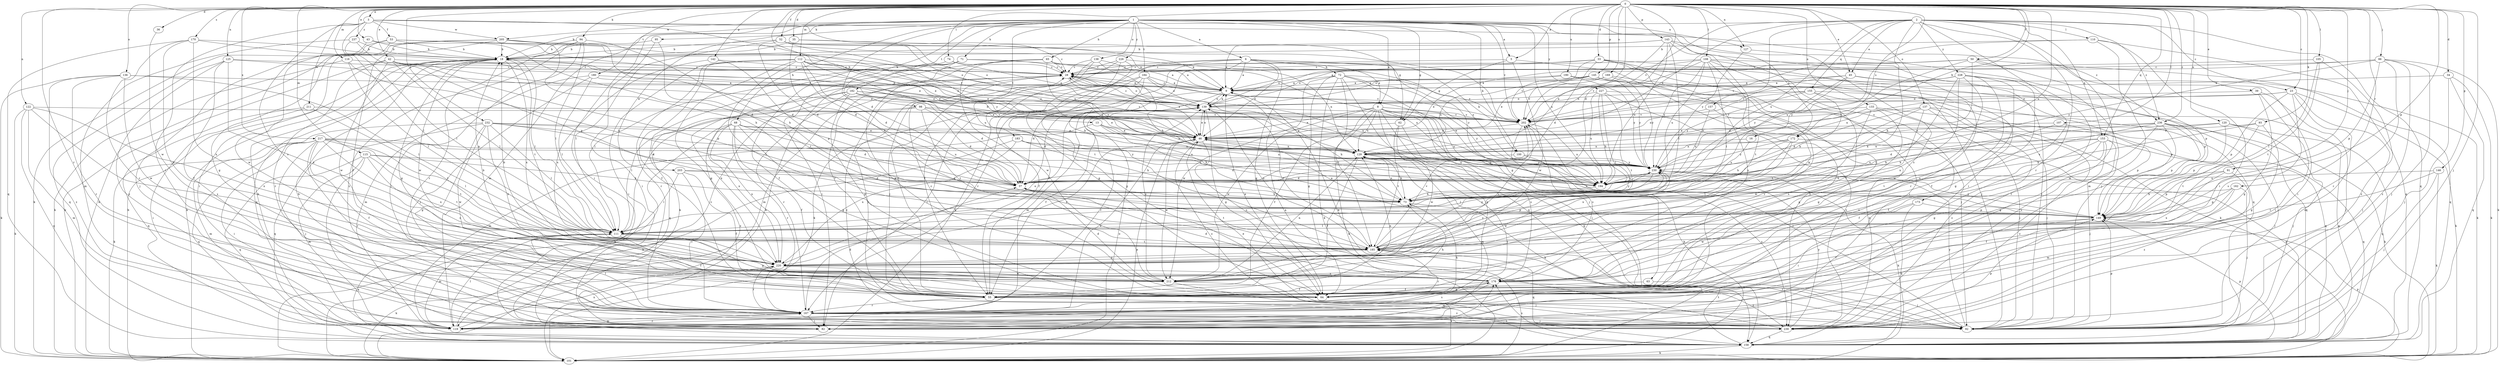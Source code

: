 strict digraph  {
0;
1;
2;
3;
5;
6;
8;
9;
13;
16;
18;
23;
28;
33;
34;
35;
36;
37;
39;
42;
43;
45;
46;
50;
52;
53;
55;
62;
63;
64;
65;
68;
71;
72;
73;
74;
82;
86;
91;
92;
93;
94;
95;
98;
100;
101;
105;
107;
108;
110;
111;
112;
115;
116;
119;
120;
122;
125;
127;
129;
133;
136;
137;
138;
139;
142;
143;
145;
146;
149;
153;
155;
157;
158;
162;
167;
169;
170;
172;
173;
176;
180;
182;
183;
184;
185;
190;
194;
202;
203;
205;
211;
212;
217;
220;
226;
227;
228;
230;
232;
236;
237;
239;
0 -> 3  [label=a];
0 -> 5  [label=a];
0 -> 13  [label=b];
0 -> 16  [label=b];
0 -> 23  [label=c];
0 -> 33  [label=d];
0 -> 34  [label=d];
0 -> 35  [label=d];
0 -> 36  [label=d];
0 -> 37  [label=d];
0 -> 39  [label=e];
0 -> 42  [label=e];
0 -> 43  [label=e];
0 -> 45  [label=e];
0 -> 50  [label=f];
0 -> 52  [label=f];
0 -> 74  [label=i];
0 -> 86  [label=j];
0 -> 91  [label=j];
0 -> 92  [label=j];
0 -> 93  [label=k];
0 -> 94  [label=k];
0 -> 105  [label=l];
0 -> 107  [label=l];
0 -> 108  [label=l];
0 -> 112  [label=m];
0 -> 115  [label=m];
0 -> 116  [label=m];
0 -> 120  [label=n];
0 -> 122  [label=n];
0 -> 125  [label=n];
0 -> 127  [label=n];
0 -> 133  [label=o];
0 -> 136  [label=o];
0 -> 137  [label=o];
0 -> 142  [label=p];
0 -> 143  [label=p];
0 -> 145  [label=p];
0 -> 146  [label=p];
0 -> 149  [label=p];
0 -> 153  [label=q];
0 -> 162  [label=r];
0 -> 167  [label=r];
0 -> 169  [label=s];
0 -> 170  [label=s];
0 -> 172  [label=s];
0 -> 180  [label=t];
0 -> 190  [label=u];
0 -> 194  [label=u];
0 -> 202  [label=v];
0 -> 217  [label=x];
0 -> 232  [label=z];
0 -> 236  [label=z];
1 -> 5  [label=a];
1 -> 6  [label=a];
1 -> 8  [label=a];
1 -> 37  [label=d];
1 -> 62  [label=g];
1 -> 65  [label=h];
1 -> 68  [label=h];
1 -> 71  [label=h];
1 -> 82  [label=i];
1 -> 95  [label=k];
1 -> 98  [label=k];
1 -> 100  [label=k];
1 -> 119  [label=m];
1 -> 127  [label=n];
1 -> 138  [label=o];
1 -> 172  [label=s];
1 -> 173  [label=s];
1 -> 182  [label=t];
1 -> 183  [label=t];
1 -> 184  [label=t];
1 -> 194  [label=u];
1 -> 202  [label=v];
1 -> 203  [label=w];
1 -> 205  [label=w];
1 -> 226  [label=y];
1 -> 227  [label=y];
2 -> 18  [label=b];
2 -> 23  [label=c];
2 -> 45  [label=e];
2 -> 46  [label=e];
2 -> 110  [label=l];
2 -> 119  [label=m];
2 -> 153  [label=q];
2 -> 155  [label=q];
2 -> 157  [label=q];
2 -> 158  [label=q];
2 -> 167  [label=r];
2 -> 176  [label=s];
2 -> 194  [label=u];
2 -> 202  [label=v];
2 -> 220  [label=x];
2 -> 228  [label=y];
2 -> 236  [label=z];
3 -> 53  [label=f];
3 -> 62  [label=g];
3 -> 111  [label=l];
3 -> 129  [label=n];
3 -> 167  [label=r];
3 -> 176  [label=s];
3 -> 205  [label=w];
3 -> 211  [label=w];
3 -> 236  [label=z];
3 -> 237  [label=z];
5 -> 28  [label=c];
5 -> 62  [label=g];
5 -> 212  [label=w];
5 -> 239  [label=z];
6 -> 8  [label=a];
6 -> 9  [label=a];
6 -> 28  [label=c];
6 -> 46  [label=e];
6 -> 55  [label=f];
6 -> 63  [label=g];
6 -> 64  [label=g];
6 -> 72  [label=h];
6 -> 100  [label=k];
6 -> 101  [label=k];
6 -> 167  [label=r];
8 -> 46  [label=e];
8 -> 55  [label=f];
8 -> 64  [label=g];
8 -> 92  [label=j];
8 -> 101  [label=k];
8 -> 129  [label=n];
8 -> 149  [label=p];
8 -> 158  [label=q];
8 -> 194  [label=u];
8 -> 202  [label=v];
8 -> 212  [label=w];
8 -> 230  [label=y];
9 -> 28  [label=c];
9 -> 37  [label=d];
9 -> 119  [label=m];
9 -> 139  [label=o];
13 -> 46  [label=e];
13 -> 73  [label=h];
13 -> 119  [label=m];
13 -> 129  [label=n];
13 -> 194  [label=u];
16 -> 129  [label=n];
16 -> 194  [label=u];
18 -> 28  [label=c];
18 -> 64  [label=g];
18 -> 101  [label=k];
18 -> 111  [label=l];
18 -> 158  [label=q];
18 -> 185  [label=t];
18 -> 212  [label=w];
18 -> 220  [label=x];
23 -> 92  [label=j];
23 -> 101  [label=k];
23 -> 129  [label=n];
23 -> 139  [label=o];
23 -> 149  [label=p];
23 -> 176  [label=s];
23 -> 239  [label=z];
28 -> 9  [label=a];
28 -> 46  [label=e];
28 -> 92  [label=j];
28 -> 119  [label=m];
28 -> 139  [label=o];
28 -> 194  [label=u];
28 -> 202  [label=v];
33 -> 28  [label=c];
33 -> 37  [label=d];
33 -> 82  [label=i];
33 -> 92  [label=j];
33 -> 139  [label=o];
33 -> 158  [label=q];
33 -> 176  [label=s];
33 -> 202  [label=v];
34 -> 9  [label=a];
34 -> 92  [label=j];
34 -> 101  [label=k];
34 -> 158  [label=q];
35 -> 9  [label=a];
35 -> 18  [label=b];
35 -> 37  [label=d];
35 -> 139  [label=o];
36 -> 212  [label=w];
37 -> 73  [label=h];
37 -> 185  [label=t];
39 -> 64  [label=g];
39 -> 82  [label=i];
39 -> 92  [label=j];
39 -> 139  [label=o];
42 -> 28  [label=c];
42 -> 46  [label=e];
42 -> 101  [label=k];
42 -> 111  [label=l];
42 -> 139  [label=o];
42 -> 149  [label=p];
42 -> 167  [label=r];
42 -> 212  [label=w];
43 -> 18  [label=b];
43 -> 37  [label=d];
43 -> 212  [label=w];
45 -> 9  [label=a];
45 -> 101  [label=k];
45 -> 149  [label=p];
45 -> 194  [label=u];
45 -> 202  [label=v];
45 -> 230  [label=y];
46 -> 129  [label=n];
46 -> 139  [label=o];
46 -> 176  [label=s];
46 -> 194  [label=u];
46 -> 212  [label=w];
46 -> 220  [label=x];
46 -> 239  [label=z];
50 -> 28  [label=c];
50 -> 73  [label=h];
50 -> 82  [label=i];
50 -> 139  [label=o];
50 -> 149  [label=p];
50 -> 158  [label=q];
50 -> 202  [label=v];
50 -> 230  [label=y];
52 -> 18  [label=b];
52 -> 28  [label=c];
52 -> 37  [label=d];
52 -> 111  [label=l];
52 -> 129  [label=n];
52 -> 202  [label=v];
52 -> 230  [label=y];
53 -> 18  [label=b];
53 -> 46  [label=e];
53 -> 64  [label=g];
53 -> 92  [label=j];
53 -> 101  [label=k];
53 -> 139  [label=o];
53 -> 202  [label=v];
55 -> 129  [label=n];
55 -> 167  [label=r];
55 -> 239  [label=z];
62 -> 46  [label=e];
62 -> 176  [label=s];
62 -> 185  [label=t];
62 -> 212  [label=w];
63 -> 55  [label=f];
63 -> 92  [label=j];
64 -> 9  [label=a];
64 -> 28  [label=c];
64 -> 73  [label=h];
65 -> 28  [label=c];
65 -> 55  [label=f];
65 -> 73  [label=h];
65 -> 101  [label=k];
65 -> 194  [label=u];
65 -> 212  [label=w];
65 -> 230  [label=y];
68 -> 37  [label=d];
68 -> 46  [label=e];
68 -> 55  [label=f];
68 -> 64  [label=g];
68 -> 101  [label=k];
68 -> 167  [label=r];
68 -> 194  [label=u];
68 -> 220  [label=x];
68 -> 239  [label=z];
71 -> 9  [label=a];
71 -> 28  [label=c];
71 -> 55  [label=f];
71 -> 64  [label=g];
71 -> 82  [label=i];
71 -> 101  [label=k];
72 -> 9  [label=a];
72 -> 64  [label=g];
72 -> 92  [label=j];
72 -> 101  [label=k];
72 -> 158  [label=q];
72 -> 185  [label=t];
72 -> 202  [label=v];
72 -> 212  [label=w];
72 -> 230  [label=y];
73 -> 129  [label=n];
73 -> 149  [label=p];
73 -> 230  [label=y];
74 -> 28  [label=c];
74 -> 111  [label=l];
74 -> 139  [label=o];
82 -> 176  [label=s];
86 -> 9  [label=a];
86 -> 28  [label=c];
86 -> 92  [label=j];
86 -> 101  [label=k];
86 -> 149  [label=p];
86 -> 167  [label=r];
86 -> 230  [label=y];
86 -> 239  [label=z];
91 -> 149  [label=p];
91 -> 194  [label=u];
91 -> 220  [label=x];
91 -> 239  [label=z];
92 -> 9  [label=a];
92 -> 46  [label=e];
92 -> 149  [label=p];
92 -> 185  [label=t];
92 -> 202  [label=v];
92 -> 230  [label=y];
93 -> 46  [label=e];
93 -> 64  [label=g];
93 -> 73  [label=h];
93 -> 185  [label=t];
94 -> 18  [label=b];
94 -> 73  [label=h];
94 -> 92  [label=j];
94 -> 111  [label=l];
94 -> 167  [label=r];
94 -> 239  [label=z];
95 -> 18  [label=b];
95 -> 82  [label=i];
95 -> 185  [label=t];
98 -> 37  [label=d];
98 -> 46  [label=e];
98 -> 111  [label=l];
98 -> 185  [label=t];
98 -> 202  [label=v];
98 -> 220  [label=x];
100 -> 37  [label=d];
100 -> 230  [label=y];
100 -> 239  [label=z];
101 -> 18  [label=b];
101 -> 46  [label=e];
101 -> 139  [label=o];
101 -> 149  [label=p];
105 -> 28  [label=c];
105 -> 111  [label=l];
105 -> 185  [label=t];
105 -> 239  [label=z];
107 -> 46  [label=e];
107 -> 73  [label=h];
107 -> 149  [label=p];
108 -> 28  [label=c];
108 -> 55  [label=f];
108 -> 92  [label=j];
108 -> 111  [label=l];
108 -> 139  [label=o];
108 -> 167  [label=r];
108 -> 185  [label=t];
108 -> 194  [label=u];
108 -> 202  [label=v];
108 -> 230  [label=y];
110 -> 18  [label=b];
110 -> 82  [label=i];
110 -> 119  [label=m];
110 -> 158  [label=q];
110 -> 194  [label=u];
111 -> 28  [label=c];
111 -> 55  [label=f];
111 -> 64  [label=g];
111 -> 119  [label=m];
111 -> 158  [label=q];
111 -> 185  [label=t];
111 -> 230  [label=y];
112 -> 28  [label=c];
112 -> 37  [label=d];
112 -> 46  [label=e];
112 -> 55  [label=f];
112 -> 64  [label=g];
112 -> 73  [label=h];
112 -> 82  [label=i];
112 -> 167  [label=r];
112 -> 185  [label=t];
112 -> 194  [label=u];
112 -> 230  [label=y];
115 -> 73  [label=h];
115 -> 82  [label=i];
115 -> 119  [label=m];
115 -> 158  [label=q];
115 -> 176  [label=s];
115 -> 185  [label=t];
115 -> 230  [label=y];
116 -> 28  [label=c];
116 -> 73  [label=h];
116 -> 101  [label=k];
116 -> 111  [label=l];
119 -> 18  [label=b];
119 -> 28  [label=c];
119 -> 111  [label=l];
119 -> 167  [label=r];
119 -> 220  [label=x];
120 -> 46  [label=e];
120 -> 73  [label=h];
120 -> 92  [label=j];
120 -> 149  [label=p];
120 -> 158  [label=q];
122 -> 101  [label=k];
122 -> 119  [label=m];
122 -> 158  [label=q];
122 -> 176  [label=s];
122 -> 202  [label=v];
122 -> 220  [label=x];
125 -> 28  [label=c];
125 -> 46  [label=e];
125 -> 55  [label=f];
125 -> 158  [label=q];
125 -> 220  [label=x];
125 -> 239  [label=z];
127 -> 176  [label=s];
127 -> 230  [label=y];
129 -> 18  [label=b];
129 -> 55  [label=f];
129 -> 73  [label=h];
129 -> 82  [label=i];
129 -> 101  [label=k];
129 -> 119  [label=m];
129 -> 230  [label=y];
133 -> 64  [label=g];
133 -> 92  [label=j];
133 -> 129  [label=n];
133 -> 158  [label=q];
133 -> 202  [label=v];
133 -> 212  [label=w];
136 -> 9  [label=a];
136 -> 101  [label=k];
136 -> 111  [label=l];
136 -> 167  [label=r];
136 -> 212  [label=w];
136 -> 239  [label=z];
137 -> 37  [label=d];
137 -> 92  [label=j];
137 -> 158  [label=q];
137 -> 176  [label=s];
137 -> 185  [label=t];
137 -> 202  [label=v];
137 -> 239  [label=z];
138 -> 9  [label=a];
138 -> 28  [label=c];
138 -> 55  [label=f];
138 -> 64  [label=g];
138 -> 73  [label=h];
139 -> 9  [label=a];
139 -> 28  [label=c];
139 -> 37  [label=d];
139 -> 46  [label=e];
139 -> 55  [label=f];
139 -> 64  [label=g];
139 -> 73  [label=h];
139 -> 167  [label=r];
139 -> 185  [label=t];
139 -> 202  [label=v];
142 -> 28  [label=c];
142 -> 149  [label=p];
142 -> 220  [label=x];
143 -> 9  [label=a];
143 -> 18  [label=b];
143 -> 82  [label=i];
143 -> 92  [label=j];
143 -> 111  [label=l];
143 -> 129  [label=n];
143 -> 194  [label=u];
143 -> 212  [label=w];
145 -> 9  [label=a];
145 -> 92  [label=j];
145 -> 129  [label=n];
145 -> 167  [label=r];
145 -> 202  [label=v];
145 -> 230  [label=y];
146 -> 92  [label=j];
146 -> 101  [label=k];
146 -> 185  [label=t];
146 -> 194  [label=u];
149 -> 46  [label=e];
149 -> 55  [label=f];
149 -> 111  [label=l];
149 -> 129  [label=n];
149 -> 230  [label=y];
153 -> 55  [label=f];
153 -> 64  [label=g];
153 -> 92  [label=j];
153 -> 129  [label=n];
153 -> 158  [label=q];
153 -> 176  [label=s];
153 -> 194  [label=u];
153 -> 239  [label=z];
155 -> 73  [label=h];
155 -> 129  [label=n];
155 -> 139  [label=o];
155 -> 149  [label=p];
155 -> 230  [label=y];
155 -> 239  [label=z];
157 -> 64  [label=g];
157 -> 194  [label=u];
157 -> 202  [label=v];
158 -> 28  [label=c];
158 -> 101  [label=k];
158 -> 149  [label=p];
158 -> 176  [label=s];
158 -> 185  [label=t];
162 -> 55  [label=f];
162 -> 73  [label=h];
162 -> 92  [label=j];
162 -> 119  [label=m];
162 -> 149  [label=p];
167 -> 37  [label=d];
167 -> 46  [label=e];
167 -> 73  [label=h];
167 -> 82  [label=i];
167 -> 92  [label=j];
167 -> 111  [label=l];
167 -> 119  [label=m];
167 -> 176  [label=s];
167 -> 239  [label=z];
169 -> 9  [label=a];
169 -> 46  [label=e];
169 -> 158  [label=q];
169 -> 230  [label=y];
170 -> 18  [label=b];
170 -> 46  [label=e];
170 -> 158  [label=q];
170 -> 167  [label=r];
170 -> 212  [label=w];
170 -> 220  [label=x];
172 -> 73  [label=h];
172 -> 129  [label=n];
172 -> 158  [label=q];
172 -> 185  [label=t];
172 -> 220  [label=x];
172 -> 230  [label=y];
173 -> 82  [label=i];
173 -> 149  [label=p];
173 -> 158  [label=q];
173 -> 212  [label=w];
176 -> 18  [label=b];
176 -> 37  [label=d];
176 -> 55  [label=f];
176 -> 64  [label=g];
176 -> 119  [label=m];
176 -> 239  [label=z];
180 -> 9  [label=a];
180 -> 92  [label=j];
180 -> 111  [label=l];
180 -> 119  [label=m];
180 -> 202  [label=v];
182 -> 37  [label=d];
182 -> 46  [label=e];
182 -> 64  [label=g];
182 -> 139  [label=o];
182 -> 158  [label=q];
182 -> 167  [label=r];
182 -> 202  [label=v];
182 -> 220  [label=x];
183 -> 73  [label=h];
183 -> 101  [label=k];
183 -> 129  [label=n];
183 -> 194  [label=u];
183 -> 220  [label=x];
184 -> 9  [label=a];
184 -> 55  [label=f];
184 -> 64  [label=g];
184 -> 82  [label=i];
184 -> 101  [label=k];
184 -> 139  [label=o];
184 -> 194  [label=u];
185 -> 139  [label=o];
185 -> 158  [label=q];
185 -> 167  [label=r];
185 -> 202  [label=v];
185 -> 220  [label=x];
190 -> 9  [label=a];
190 -> 46  [label=e];
190 -> 101  [label=k];
190 -> 230  [label=y];
194 -> 28  [label=c];
194 -> 73  [label=h];
202 -> 46  [label=e];
202 -> 101  [label=k];
202 -> 176  [label=s];
202 -> 194  [label=u];
203 -> 37  [label=d];
203 -> 55  [label=f];
203 -> 111  [label=l];
203 -> 167  [label=r];
203 -> 194  [label=u];
205 -> 9  [label=a];
205 -> 18  [label=b];
205 -> 37  [label=d];
205 -> 55  [label=f];
205 -> 73  [label=h];
205 -> 82  [label=i];
205 -> 101  [label=k];
211 -> 82  [label=i];
211 -> 158  [label=q];
211 -> 185  [label=t];
211 -> 202  [label=v];
212 -> 37  [label=d];
212 -> 92  [label=j];
212 -> 101  [label=k];
212 -> 129  [label=n];
212 -> 139  [label=o];
217 -> 55  [label=f];
217 -> 82  [label=i];
217 -> 92  [label=j];
217 -> 111  [label=l];
217 -> 119  [label=m];
217 -> 129  [label=n];
217 -> 158  [label=q];
217 -> 167  [label=r];
217 -> 185  [label=t];
217 -> 220  [label=x];
217 -> 230  [label=y];
220 -> 18  [label=b];
220 -> 101  [label=k];
220 -> 139  [label=o];
220 -> 167  [label=r];
220 -> 176  [label=s];
220 -> 202  [label=v];
220 -> 212  [label=w];
220 -> 230  [label=y];
226 -> 28  [label=c];
226 -> 55  [label=f];
226 -> 92  [label=j];
226 -> 129  [label=n];
226 -> 185  [label=t];
227 -> 73  [label=h];
227 -> 111  [label=l];
227 -> 139  [label=o];
227 -> 158  [label=q];
227 -> 185  [label=t];
227 -> 194  [label=u];
227 -> 239  [label=z];
228 -> 9  [label=a];
228 -> 55  [label=f];
228 -> 64  [label=g];
228 -> 167  [label=r];
228 -> 176  [label=s];
228 -> 185  [label=t];
228 -> 202  [label=v];
228 -> 212  [label=w];
228 -> 220  [label=x];
230 -> 37  [label=d];
230 -> 101  [label=k];
230 -> 111  [label=l];
230 -> 194  [label=u];
230 -> 212  [label=w];
232 -> 37  [label=d];
232 -> 46  [label=e];
232 -> 64  [label=g];
232 -> 101  [label=k];
232 -> 111  [label=l];
232 -> 158  [label=q];
232 -> 194  [label=u];
232 -> 212  [label=w];
232 -> 220  [label=x];
232 -> 230  [label=y];
236 -> 37  [label=d];
236 -> 46  [label=e];
236 -> 55  [label=f];
236 -> 64  [label=g];
236 -> 92  [label=j];
236 -> 101  [label=k];
236 -> 149  [label=p];
236 -> 185  [label=t];
237 -> 18  [label=b];
237 -> 111  [label=l];
237 -> 119  [label=m];
237 -> 149  [label=p];
239 -> 9  [label=a];
239 -> 18  [label=b];
239 -> 149  [label=p];
239 -> 158  [label=q];
239 -> 230  [label=y];
}
